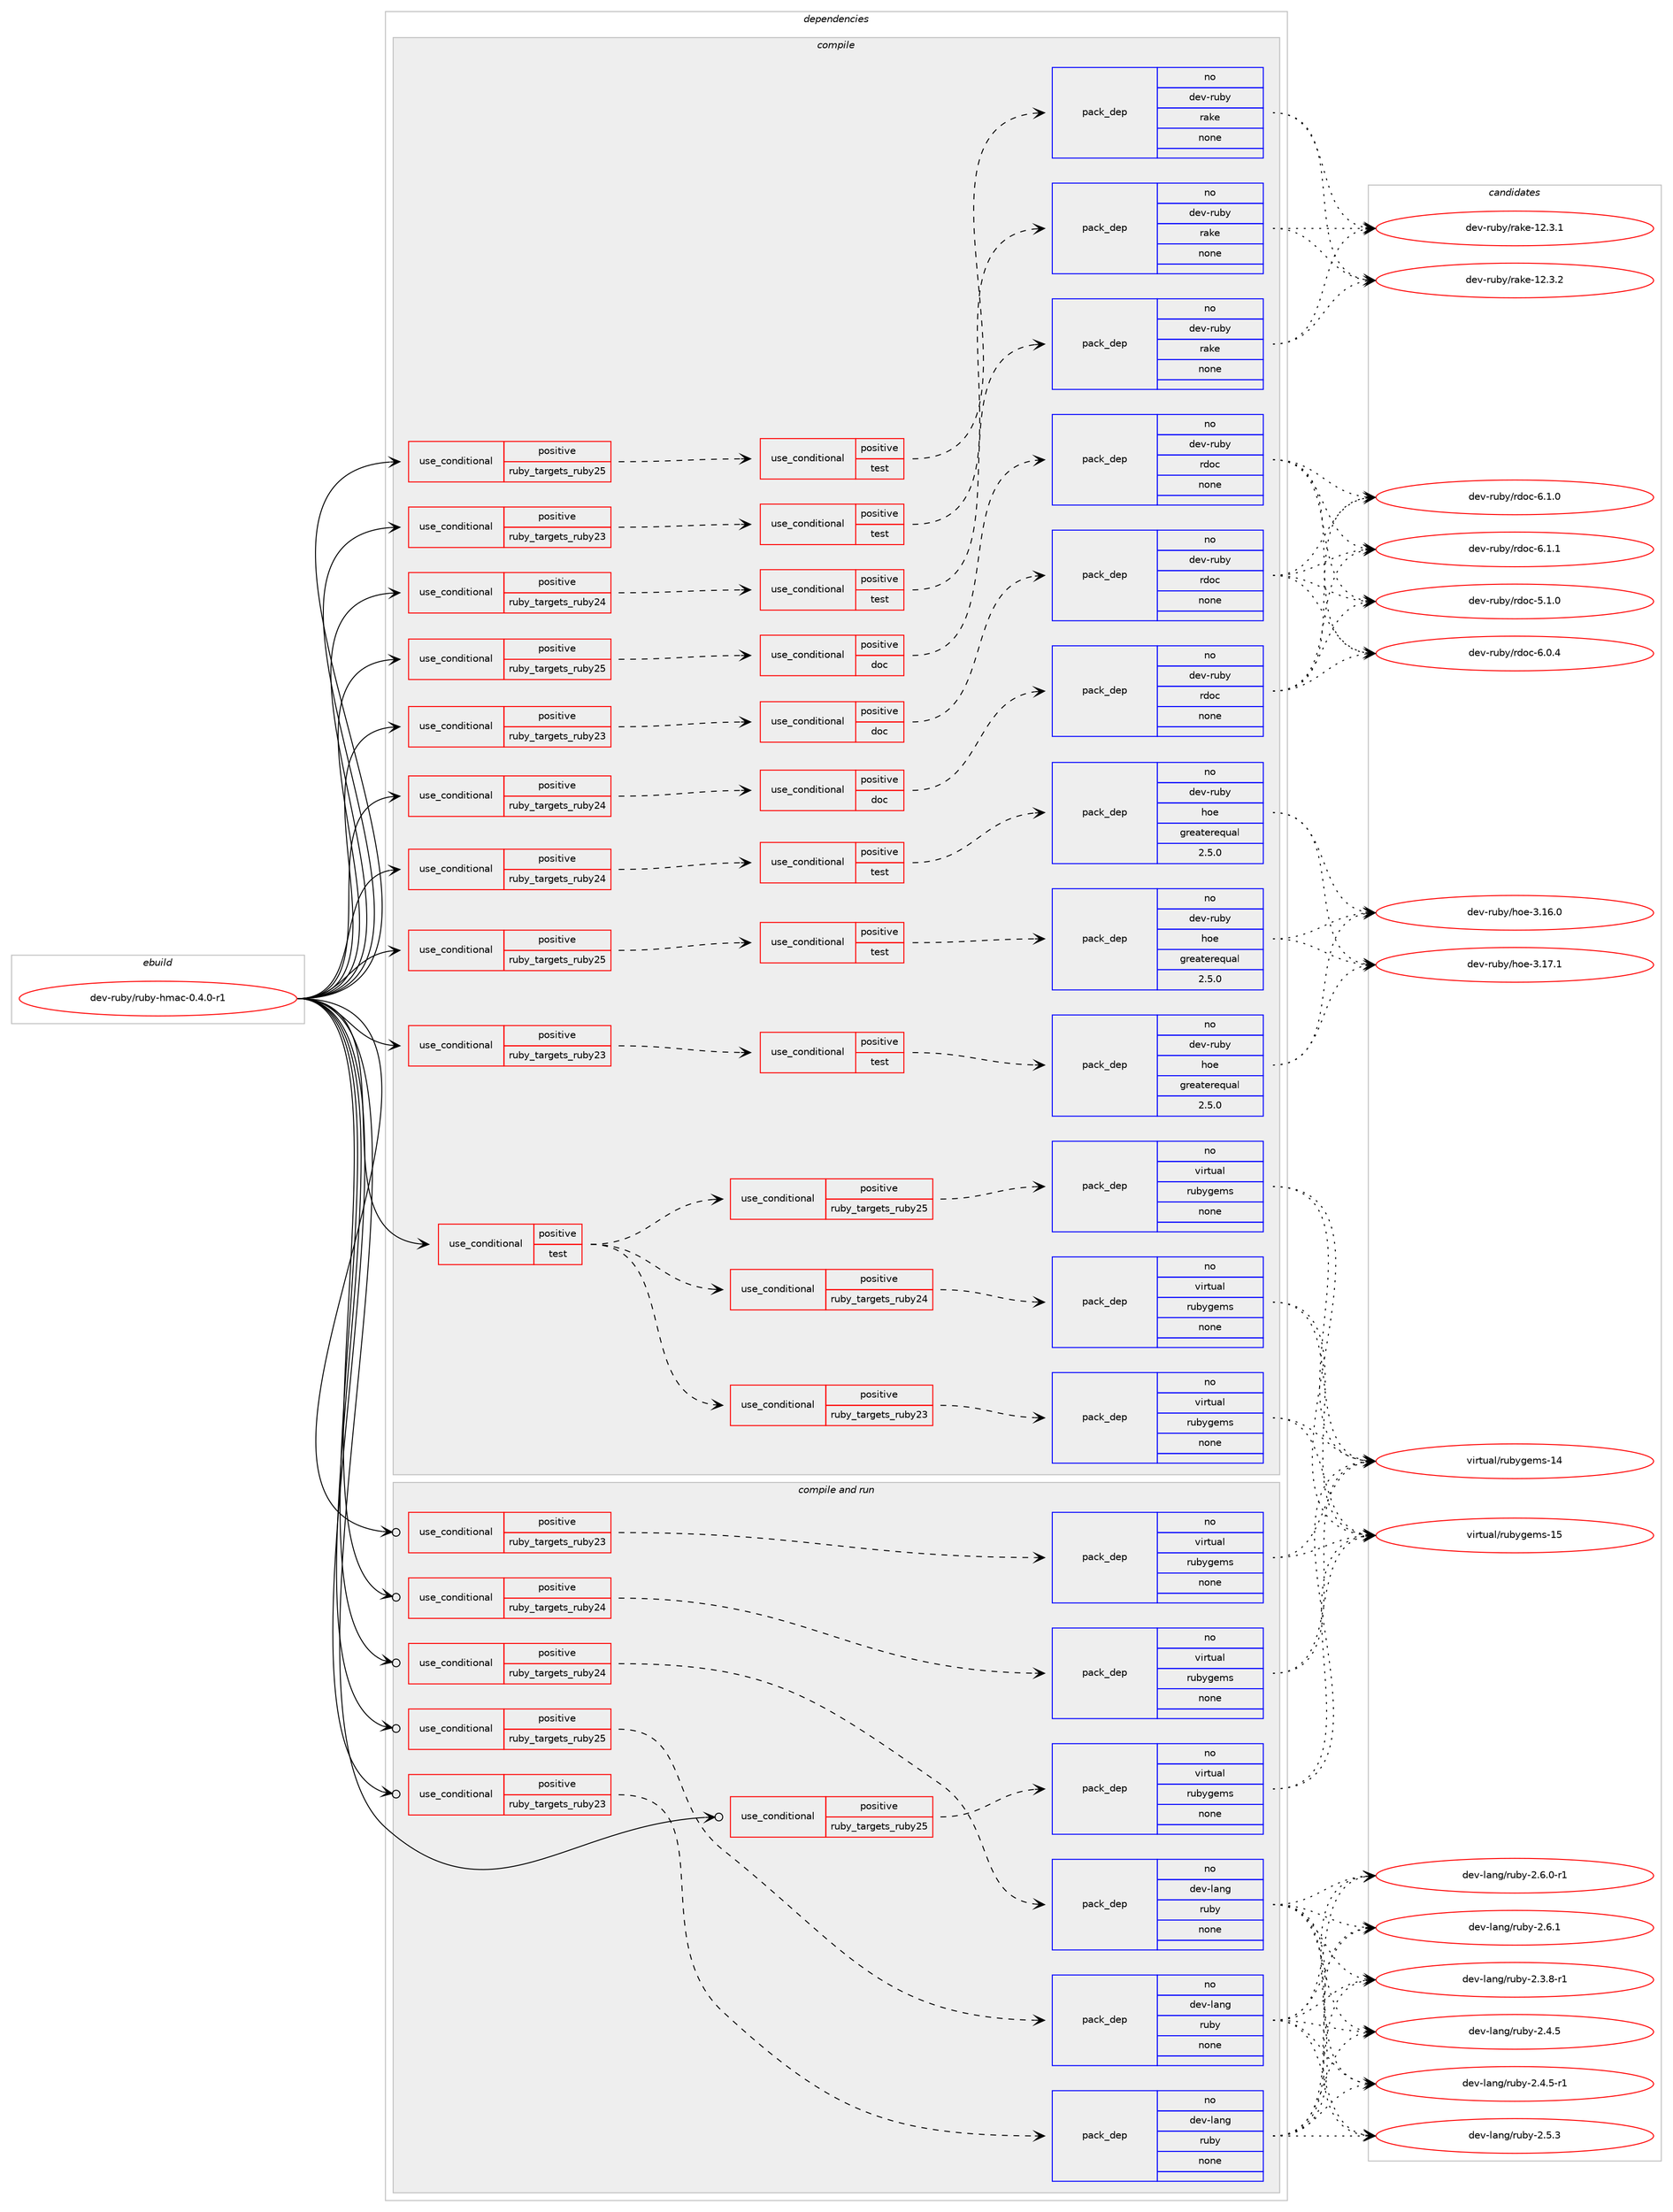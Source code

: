 digraph prolog {

# *************
# Graph options
# *************

newrank=true;
concentrate=true;
compound=true;
graph [rankdir=LR,fontname=Helvetica,fontsize=10,ranksep=1.5];#, ranksep=2.5, nodesep=0.2];
edge  [arrowhead=vee];
node  [fontname=Helvetica,fontsize=10];

# **********
# The ebuild
# **********

subgraph cluster_leftcol {
color=gray;
rank=same;
label=<<i>ebuild</i>>;
id [label="dev-ruby/ruby-hmac-0.4.0-r1", color=red, width=4, href="../dev-ruby/ruby-hmac-0.4.0-r1.svg"];
}

# ****************
# The dependencies
# ****************

subgraph cluster_midcol {
color=gray;
label=<<i>dependencies</i>>;
subgraph cluster_compile {
fillcolor="#eeeeee";
style=filled;
label=<<i>compile</i>>;
subgraph cond415544 {
dependency1524170 [label=<<TABLE BORDER="0" CELLBORDER="1" CELLSPACING="0" CELLPADDING="4"><TR><TD ROWSPAN="3" CELLPADDING="10">use_conditional</TD></TR><TR><TD>positive</TD></TR><TR><TD>ruby_targets_ruby23</TD></TR></TABLE>>, shape=none, color=red];
subgraph cond415545 {
dependency1524171 [label=<<TABLE BORDER="0" CELLBORDER="1" CELLSPACING="0" CELLPADDING="4"><TR><TD ROWSPAN="3" CELLPADDING="10">use_conditional</TD></TR><TR><TD>positive</TD></TR><TR><TD>doc</TD></TR></TABLE>>, shape=none, color=red];
subgraph pack1085120 {
dependency1524172 [label=<<TABLE BORDER="0" CELLBORDER="1" CELLSPACING="0" CELLPADDING="4" WIDTH="220"><TR><TD ROWSPAN="6" CELLPADDING="30">pack_dep</TD></TR><TR><TD WIDTH="110">no</TD></TR><TR><TD>dev-ruby</TD></TR><TR><TD>rdoc</TD></TR><TR><TD>none</TD></TR><TR><TD></TD></TR></TABLE>>, shape=none, color=blue];
}
dependency1524171:e -> dependency1524172:w [weight=20,style="dashed",arrowhead="vee"];
}
dependency1524170:e -> dependency1524171:w [weight=20,style="dashed",arrowhead="vee"];
}
id:e -> dependency1524170:w [weight=20,style="solid",arrowhead="vee"];
subgraph cond415546 {
dependency1524173 [label=<<TABLE BORDER="0" CELLBORDER="1" CELLSPACING="0" CELLPADDING="4"><TR><TD ROWSPAN="3" CELLPADDING="10">use_conditional</TD></TR><TR><TD>positive</TD></TR><TR><TD>ruby_targets_ruby23</TD></TR></TABLE>>, shape=none, color=red];
subgraph cond415547 {
dependency1524174 [label=<<TABLE BORDER="0" CELLBORDER="1" CELLSPACING="0" CELLPADDING="4"><TR><TD ROWSPAN="3" CELLPADDING="10">use_conditional</TD></TR><TR><TD>positive</TD></TR><TR><TD>test</TD></TR></TABLE>>, shape=none, color=red];
subgraph pack1085121 {
dependency1524175 [label=<<TABLE BORDER="0" CELLBORDER="1" CELLSPACING="0" CELLPADDING="4" WIDTH="220"><TR><TD ROWSPAN="6" CELLPADDING="30">pack_dep</TD></TR><TR><TD WIDTH="110">no</TD></TR><TR><TD>dev-ruby</TD></TR><TR><TD>hoe</TD></TR><TR><TD>greaterequal</TD></TR><TR><TD>2.5.0</TD></TR></TABLE>>, shape=none, color=blue];
}
dependency1524174:e -> dependency1524175:w [weight=20,style="dashed",arrowhead="vee"];
}
dependency1524173:e -> dependency1524174:w [weight=20,style="dashed",arrowhead="vee"];
}
id:e -> dependency1524173:w [weight=20,style="solid",arrowhead="vee"];
subgraph cond415548 {
dependency1524176 [label=<<TABLE BORDER="0" CELLBORDER="1" CELLSPACING="0" CELLPADDING="4"><TR><TD ROWSPAN="3" CELLPADDING="10">use_conditional</TD></TR><TR><TD>positive</TD></TR><TR><TD>ruby_targets_ruby23</TD></TR></TABLE>>, shape=none, color=red];
subgraph cond415549 {
dependency1524177 [label=<<TABLE BORDER="0" CELLBORDER="1" CELLSPACING="0" CELLPADDING="4"><TR><TD ROWSPAN="3" CELLPADDING="10">use_conditional</TD></TR><TR><TD>positive</TD></TR><TR><TD>test</TD></TR></TABLE>>, shape=none, color=red];
subgraph pack1085122 {
dependency1524178 [label=<<TABLE BORDER="0" CELLBORDER="1" CELLSPACING="0" CELLPADDING="4" WIDTH="220"><TR><TD ROWSPAN="6" CELLPADDING="30">pack_dep</TD></TR><TR><TD WIDTH="110">no</TD></TR><TR><TD>dev-ruby</TD></TR><TR><TD>rake</TD></TR><TR><TD>none</TD></TR><TR><TD></TD></TR></TABLE>>, shape=none, color=blue];
}
dependency1524177:e -> dependency1524178:w [weight=20,style="dashed",arrowhead="vee"];
}
dependency1524176:e -> dependency1524177:w [weight=20,style="dashed",arrowhead="vee"];
}
id:e -> dependency1524176:w [weight=20,style="solid",arrowhead="vee"];
subgraph cond415550 {
dependency1524179 [label=<<TABLE BORDER="0" CELLBORDER="1" CELLSPACING="0" CELLPADDING="4"><TR><TD ROWSPAN="3" CELLPADDING="10">use_conditional</TD></TR><TR><TD>positive</TD></TR><TR><TD>ruby_targets_ruby24</TD></TR></TABLE>>, shape=none, color=red];
subgraph cond415551 {
dependency1524180 [label=<<TABLE BORDER="0" CELLBORDER="1" CELLSPACING="0" CELLPADDING="4"><TR><TD ROWSPAN="3" CELLPADDING="10">use_conditional</TD></TR><TR><TD>positive</TD></TR><TR><TD>doc</TD></TR></TABLE>>, shape=none, color=red];
subgraph pack1085123 {
dependency1524181 [label=<<TABLE BORDER="0" CELLBORDER="1" CELLSPACING="0" CELLPADDING="4" WIDTH="220"><TR><TD ROWSPAN="6" CELLPADDING="30">pack_dep</TD></TR><TR><TD WIDTH="110">no</TD></TR><TR><TD>dev-ruby</TD></TR><TR><TD>rdoc</TD></TR><TR><TD>none</TD></TR><TR><TD></TD></TR></TABLE>>, shape=none, color=blue];
}
dependency1524180:e -> dependency1524181:w [weight=20,style="dashed",arrowhead="vee"];
}
dependency1524179:e -> dependency1524180:w [weight=20,style="dashed",arrowhead="vee"];
}
id:e -> dependency1524179:w [weight=20,style="solid",arrowhead="vee"];
subgraph cond415552 {
dependency1524182 [label=<<TABLE BORDER="0" CELLBORDER="1" CELLSPACING="0" CELLPADDING="4"><TR><TD ROWSPAN="3" CELLPADDING="10">use_conditional</TD></TR><TR><TD>positive</TD></TR><TR><TD>ruby_targets_ruby24</TD></TR></TABLE>>, shape=none, color=red];
subgraph cond415553 {
dependency1524183 [label=<<TABLE BORDER="0" CELLBORDER="1" CELLSPACING="0" CELLPADDING="4"><TR><TD ROWSPAN="3" CELLPADDING="10">use_conditional</TD></TR><TR><TD>positive</TD></TR><TR><TD>test</TD></TR></TABLE>>, shape=none, color=red];
subgraph pack1085124 {
dependency1524184 [label=<<TABLE BORDER="0" CELLBORDER="1" CELLSPACING="0" CELLPADDING="4" WIDTH="220"><TR><TD ROWSPAN="6" CELLPADDING="30">pack_dep</TD></TR><TR><TD WIDTH="110">no</TD></TR><TR><TD>dev-ruby</TD></TR><TR><TD>hoe</TD></TR><TR><TD>greaterequal</TD></TR><TR><TD>2.5.0</TD></TR></TABLE>>, shape=none, color=blue];
}
dependency1524183:e -> dependency1524184:w [weight=20,style="dashed",arrowhead="vee"];
}
dependency1524182:e -> dependency1524183:w [weight=20,style="dashed",arrowhead="vee"];
}
id:e -> dependency1524182:w [weight=20,style="solid",arrowhead="vee"];
subgraph cond415554 {
dependency1524185 [label=<<TABLE BORDER="0" CELLBORDER="1" CELLSPACING="0" CELLPADDING="4"><TR><TD ROWSPAN="3" CELLPADDING="10">use_conditional</TD></TR><TR><TD>positive</TD></TR><TR><TD>ruby_targets_ruby24</TD></TR></TABLE>>, shape=none, color=red];
subgraph cond415555 {
dependency1524186 [label=<<TABLE BORDER="0" CELLBORDER="1" CELLSPACING="0" CELLPADDING="4"><TR><TD ROWSPAN="3" CELLPADDING="10">use_conditional</TD></TR><TR><TD>positive</TD></TR><TR><TD>test</TD></TR></TABLE>>, shape=none, color=red];
subgraph pack1085125 {
dependency1524187 [label=<<TABLE BORDER="0" CELLBORDER="1" CELLSPACING="0" CELLPADDING="4" WIDTH="220"><TR><TD ROWSPAN="6" CELLPADDING="30">pack_dep</TD></TR><TR><TD WIDTH="110">no</TD></TR><TR><TD>dev-ruby</TD></TR><TR><TD>rake</TD></TR><TR><TD>none</TD></TR><TR><TD></TD></TR></TABLE>>, shape=none, color=blue];
}
dependency1524186:e -> dependency1524187:w [weight=20,style="dashed",arrowhead="vee"];
}
dependency1524185:e -> dependency1524186:w [weight=20,style="dashed",arrowhead="vee"];
}
id:e -> dependency1524185:w [weight=20,style="solid",arrowhead="vee"];
subgraph cond415556 {
dependency1524188 [label=<<TABLE BORDER="0" CELLBORDER="1" CELLSPACING="0" CELLPADDING="4"><TR><TD ROWSPAN="3" CELLPADDING="10">use_conditional</TD></TR><TR><TD>positive</TD></TR><TR><TD>ruby_targets_ruby25</TD></TR></TABLE>>, shape=none, color=red];
subgraph cond415557 {
dependency1524189 [label=<<TABLE BORDER="0" CELLBORDER="1" CELLSPACING="0" CELLPADDING="4"><TR><TD ROWSPAN="3" CELLPADDING="10">use_conditional</TD></TR><TR><TD>positive</TD></TR><TR><TD>doc</TD></TR></TABLE>>, shape=none, color=red];
subgraph pack1085126 {
dependency1524190 [label=<<TABLE BORDER="0" CELLBORDER="1" CELLSPACING="0" CELLPADDING="4" WIDTH="220"><TR><TD ROWSPAN="6" CELLPADDING="30">pack_dep</TD></TR><TR><TD WIDTH="110">no</TD></TR><TR><TD>dev-ruby</TD></TR><TR><TD>rdoc</TD></TR><TR><TD>none</TD></TR><TR><TD></TD></TR></TABLE>>, shape=none, color=blue];
}
dependency1524189:e -> dependency1524190:w [weight=20,style="dashed",arrowhead="vee"];
}
dependency1524188:e -> dependency1524189:w [weight=20,style="dashed",arrowhead="vee"];
}
id:e -> dependency1524188:w [weight=20,style="solid",arrowhead="vee"];
subgraph cond415558 {
dependency1524191 [label=<<TABLE BORDER="0" CELLBORDER="1" CELLSPACING="0" CELLPADDING="4"><TR><TD ROWSPAN="3" CELLPADDING="10">use_conditional</TD></TR><TR><TD>positive</TD></TR><TR><TD>ruby_targets_ruby25</TD></TR></TABLE>>, shape=none, color=red];
subgraph cond415559 {
dependency1524192 [label=<<TABLE BORDER="0" CELLBORDER="1" CELLSPACING="0" CELLPADDING="4"><TR><TD ROWSPAN="3" CELLPADDING="10">use_conditional</TD></TR><TR><TD>positive</TD></TR><TR><TD>test</TD></TR></TABLE>>, shape=none, color=red];
subgraph pack1085127 {
dependency1524193 [label=<<TABLE BORDER="0" CELLBORDER="1" CELLSPACING="0" CELLPADDING="4" WIDTH="220"><TR><TD ROWSPAN="6" CELLPADDING="30">pack_dep</TD></TR><TR><TD WIDTH="110">no</TD></TR><TR><TD>dev-ruby</TD></TR><TR><TD>hoe</TD></TR><TR><TD>greaterequal</TD></TR><TR><TD>2.5.0</TD></TR></TABLE>>, shape=none, color=blue];
}
dependency1524192:e -> dependency1524193:w [weight=20,style="dashed",arrowhead="vee"];
}
dependency1524191:e -> dependency1524192:w [weight=20,style="dashed",arrowhead="vee"];
}
id:e -> dependency1524191:w [weight=20,style="solid",arrowhead="vee"];
subgraph cond415560 {
dependency1524194 [label=<<TABLE BORDER="0" CELLBORDER="1" CELLSPACING="0" CELLPADDING="4"><TR><TD ROWSPAN="3" CELLPADDING="10">use_conditional</TD></TR><TR><TD>positive</TD></TR><TR><TD>ruby_targets_ruby25</TD></TR></TABLE>>, shape=none, color=red];
subgraph cond415561 {
dependency1524195 [label=<<TABLE BORDER="0" CELLBORDER="1" CELLSPACING="0" CELLPADDING="4"><TR><TD ROWSPAN="3" CELLPADDING="10">use_conditional</TD></TR><TR><TD>positive</TD></TR><TR><TD>test</TD></TR></TABLE>>, shape=none, color=red];
subgraph pack1085128 {
dependency1524196 [label=<<TABLE BORDER="0" CELLBORDER="1" CELLSPACING="0" CELLPADDING="4" WIDTH="220"><TR><TD ROWSPAN="6" CELLPADDING="30">pack_dep</TD></TR><TR><TD WIDTH="110">no</TD></TR><TR><TD>dev-ruby</TD></TR><TR><TD>rake</TD></TR><TR><TD>none</TD></TR><TR><TD></TD></TR></TABLE>>, shape=none, color=blue];
}
dependency1524195:e -> dependency1524196:w [weight=20,style="dashed",arrowhead="vee"];
}
dependency1524194:e -> dependency1524195:w [weight=20,style="dashed",arrowhead="vee"];
}
id:e -> dependency1524194:w [weight=20,style="solid",arrowhead="vee"];
subgraph cond415562 {
dependency1524197 [label=<<TABLE BORDER="0" CELLBORDER="1" CELLSPACING="0" CELLPADDING="4"><TR><TD ROWSPAN="3" CELLPADDING="10">use_conditional</TD></TR><TR><TD>positive</TD></TR><TR><TD>test</TD></TR></TABLE>>, shape=none, color=red];
subgraph cond415563 {
dependency1524198 [label=<<TABLE BORDER="0" CELLBORDER="1" CELLSPACING="0" CELLPADDING="4"><TR><TD ROWSPAN="3" CELLPADDING="10">use_conditional</TD></TR><TR><TD>positive</TD></TR><TR><TD>ruby_targets_ruby23</TD></TR></TABLE>>, shape=none, color=red];
subgraph pack1085129 {
dependency1524199 [label=<<TABLE BORDER="0" CELLBORDER="1" CELLSPACING="0" CELLPADDING="4" WIDTH="220"><TR><TD ROWSPAN="6" CELLPADDING="30">pack_dep</TD></TR><TR><TD WIDTH="110">no</TD></TR><TR><TD>virtual</TD></TR><TR><TD>rubygems</TD></TR><TR><TD>none</TD></TR><TR><TD></TD></TR></TABLE>>, shape=none, color=blue];
}
dependency1524198:e -> dependency1524199:w [weight=20,style="dashed",arrowhead="vee"];
}
dependency1524197:e -> dependency1524198:w [weight=20,style="dashed",arrowhead="vee"];
subgraph cond415564 {
dependency1524200 [label=<<TABLE BORDER="0" CELLBORDER="1" CELLSPACING="0" CELLPADDING="4"><TR><TD ROWSPAN="3" CELLPADDING="10">use_conditional</TD></TR><TR><TD>positive</TD></TR><TR><TD>ruby_targets_ruby24</TD></TR></TABLE>>, shape=none, color=red];
subgraph pack1085130 {
dependency1524201 [label=<<TABLE BORDER="0" CELLBORDER="1" CELLSPACING="0" CELLPADDING="4" WIDTH="220"><TR><TD ROWSPAN="6" CELLPADDING="30">pack_dep</TD></TR><TR><TD WIDTH="110">no</TD></TR><TR><TD>virtual</TD></TR><TR><TD>rubygems</TD></TR><TR><TD>none</TD></TR><TR><TD></TD></TR></TABLE>>, shape=none, color=blue];
}
dependency1524200:e -> dependency1524201:w [weight=20,style="dashed",arrowhead="vee"];
}
dependency1524197:e -> dependency1524200:w [weight=20,style="dashed",arrowhead="vee"];
subgraph cond415565 {
dependency1524202 [label=<<TABLE BORDER="0" CELLBORDER="1" CELLSPACING="0" CELLPADDING="4"><TR><TD ROWSPAN="3" CELLPADDING="10">use_conditional</TD></TR><TR><TD>positive</TD></TR><TR><TD>ruby_targets_ruby25</TD></TR></TABLE>>, shape=none, color=red];
subgraph pack1085131 {
dependency1524203 [label=<<TABLE BORDER="0" CELLBORDER="1" CELLSPACING="0" CELLPADDING="4" WIDTH="220"><TR><TD ROWSPAN="6" CELLPADDING="30">pack_dep</TD></TR><TR><TD WIDTH="110">no</TD></TR><TR><TD>virtual</TD></TR><TR><TD>rubygems</TD></TR><TR><TD>none</TD></TR><TR><TD></TD></TR></TABLE>>, shape=none, color=blue];
}
dependency1524202:e -> dependency1524203:w [weight=20,style="dashed",arrowhead="vee"];
}
dependency1524197:e -> dependency1524202:w [weight=20,style="dashed",arrowhead="vee"];
}
id:e -> dependency1524197:w [weight=20,style="solid",arrowhead="vee"];
}
subgraph cluster_compileandrun {
fillcolor="#eeeeee";
style=filled;
label=<<i>compile and run</i>>;
subgraph cond415566 {
dependency1524204 [label=<<TABLE BORDER="0" CELLBORDER="1" CELLSPACING="0" CELLPADDING="4"><TR><TD ROWSPAN="3" CELLPADDING="10">use_conditional</TD></TR><TR><TD>positive</TD></TR><TR><TD>ruby_targets_ruby23</TD></TR></TABLE>>, shape=none, color=red];
subgraph pack1085132 {
dependency1524205 [label=<<TABLE BORDER="0" CELLBORDER="1" CELLSPACING="0" CELLPADDING="4" WIDTH="220"><TR><TD ROWSPAN="6" CELLPADDING="30">pack_dep</TD></TR><TR><TD WIDTH="110">no</TD></TR><TR><TD>dev-lang</TD></TR><TR><TD>ruby</TD></TR><TR><TD>none</TD></TR><TR><TD></TD></TR></TABLE>>, shape=none, color=blue];
}
dependency1524204:e -> dependency1524205:w [weight=20,style="dashed",arrowhead="vee"];
}
id:e -> dependency1524204:w [weight=20,style="solid",arrowhead="odotvee"];
subgraph cond415567 {
dependency1524206 [label=<<TABLE BORDER="0" CELLBORDER="1" CELLSPACING="0" CELLPADDING="4"><TR><TD ROWSPAN="3" CELLPADDING="10">use_conditional</TD></TR><TR><TD>positive</TD></TR><TR><TD>ruby_targets_ruby23</TD></TR></TABLE>>, shape=none, color=red];
subgraph pack1085133 {
dependency1524207 [label=<<TABLE BORDER="0" CELLBORDER="1" CELLSPACING="0" CELLPADDING="4" WIDTH="220"><TR><TD ROWSPAN="6" CELLPADDING="30">pack_dep</TD></TR><TR><TD WIDTH="110">no</TD></TR><TR><TD>virtual</TD></TR><TR><TD>rubygems</TD></TR><TR><TD>none</TD></TR><TR><TD></TD></TR></TABLE>>, shape=none, color=blue];
}
dependency1524206:e -> dependency1524207:w [weight=20,style="dashed",arrowhead="vee"];
}
id:e -> dependency1524206:w [weight=20,style="solid",arrowhead="odotvee"];
subgraph cond415568 {
dependency1524208 [label=<<TABLE BORDER="0" CELLBORDER="1" CELLSPACING="0" CELLPADDING="4"><TR><TD ROWSPAN="3" CELLPADDING="10">use_conditional</TD></TR><TR><TD>positive</TD></TR><TR><TD>ruby_targets_ruby24</TD></TR></TABLE>>, shape=none, color=red];
subgraph pack1085134 {
dependency1524209 [label=<<TABLE BORDER="0" CELLBORDER="1" CELLSPACING="0" CELLPADDING="4" WIDTH="220"><TR><TD ROWSPAN="6" CELLPADDING="30">pack_dep</TD></TR><TR><TD WIDTH="110">no</TD></TR><TR><TD>dev-lang</TD></TR><TR><TD>ruby</TD></TR><TR><TD>none</TD></TR><TR><TD></TD></TR></TABLE>>, shape=none, color=blue];
}
dependency1524208:e -> dependency1524209:w [weight=20,style="dashed",arrowhead="vee"];
}
id:e -> dependency1524208:w [weight=20,style="solid",arrowhead="odotvee"];
subgraph cond415569 {
dependency1524210 [label=<<TABLE BORDER="0" CELLBORDER="1" CELLSPACING="0" CELLPADDING="4"><TR><TD ROWSPAN="3" CELLPADDING="10">use_conditional</TD></TR><TR><TD>positive</TD></TR><TR><TD>ruby_targets_ruby24</TD></TR></TABLE>>, shape=none, color=red];
subgraph pack1085135 {
dependency1524211 [label=<<TABLE BORDER="0" CELLBORDER="1" CELLSPACING="0" CELLPADDING="4" WIDTH="220"><TR><TD ROWSPAN="6" CELLPADDING="30">pack_dep</TD></TR><TR><TD WIDTH="110">no</TD></TR><TR><TD>virtual</TD></TR><TR><TD>rubygems</TD></TR><TR><TD>none</TD></TR><TR><TD></TD></TR></TABLE>>, shape=none, color=blue];
}
dependency1524210:e -> dependency1524211:w [weight=20,style="dashed",arrowhead="vee"];
}
id:e -> dependency1524210:w [weight=20,style="solid",arrowhead="odotvee"];
subgraph cond415570 {
dependency1524212 [label=<<TABLE BORDER="0" CELLBORDER="1" CELLSPACING="0" CELLPADDING="4"><TR><TD ROWSPAN="3" CELLPADDING="10">use_conditional</TD></TR><TR><TD>positive</TD></TR><TR><TD>ruby_targets_ruby25</TD></TR></TABLE>>, shape=none, color=red];
subgraph pack1085136 {
dependency1524213 [label=<<TABLE BORDER="0" CELLBORDER="1" CELLSPACING="0" CELLPADDING="4" WIDTH="220"><TR><TD ROWSPAN="6" CELLPADDING="30">pack_dep</TD></TR><TR><TD WIDTH="110">no</TD></TR><TR><TD>dev-lang</TD></TR><TR><TD>ruby</TD></TR><TR><TD>none</TD></TR><TR><TD></TD></TR></TABLE>>, shape=none, color=blue];
}
dependency1524212:e -> dependency1524213:w [weight=20,style="dashed",arrowhead="vee"];
}
id:e -> dependency1524212:w [weight=20,style="solid",arrowhead="odotvee"];
subgraph cond415571 {
dependency1524214 [label=<<TABLE BORDER="0" CELLBORDER="1" CELLSPACING="0" CELLPADDING="4"><TR><TD ROWSPAN="3" CELLPADDING="10">use_conditional</TD></TR><TR><TD>positive</TD></TR><TR><TD>ruby_targets_ruby25</TD></TR></TABLE>>, shape=none, color=red];
subgraph pack1085137 {
dependency1524215 [label=<<TABLE BORDER="0" CELLBORDER="1" CELLSPACING="0" CELLPADDING="4" WIDTH="220"><TR><TD ROWSPAN="6" CELLPADDING="30">pack_dep</TD></TR><TR><TD WIDTH="110">no</TD></TR><TR><TD>virtual</TD></TR><TR><TD>rubygems</TD></TR><TR><TD>none</TD></TR><TR><TD></TD></TR></TABLE>>, shape=none, color=blue];
}
dependency1524214:e -> dependency1524215:w [weight=20,style="dashed",arrowhead="vee"];
}
id:e -> dependency1524214:w [weight=20,style="solid",arrowhead="odotvee"];
}
subgraph cluster_run {
fillcolor="#eeeeee";
style=filled;
label=<<i>run</i>>;
}
}

# **************
# The candidates
# **************

subgraph cluster_choices {
rank=same;
color=gray;
label=<<i>candidates</i>>;

subgraph choice1085120 {
color=black;
nodesep=1;
choice10010111845114117981214711410011199455346494648 [label="dev-ruby/rdoc-5.1.0", color=red, width=4,href="../dev-ruby/rdoc-5.1.0.svg"];
choice10010111845114117981214711410011199455446484652 [label="dev-ruby/rdoc-6.0.4", color=red, width=4,href="../dev-ruby/rdoc-6.0.4.svg"];
choice10010111845114117981214711410011199455446494648 [label="dev-ruby/rdoc-6.1.0", color=red, width=4,href="../dev-ruby/rdoc-6.1.0.svg"];
choice10010111845114117981214711410011199455446494649 [label="dev-ruby/rdoc-6.1.1", color=red, width=4,href="../dev-ruby/rdoc-6.1.1.svg"];
dependency1524172:e -> choice10010111845114117981214711410011199455346494648:w [style=dotted,weight="100"];
dependency1524172:e -> choice10010111845114117981214711410011199455446484652:w [style=dotted,weight="100"];
dependency1524172:e -> choice10010111845114117981214711410011199455446494648:w [style=dotted,weight="100"];
dependency1524172:e -> choice10010111845114117981214711410011199455446494649:w [style=dotted,weight="100"];
}
subgraph choice1085121 {
color=black;
nodesep=1;
choice10010111845114117981214710411110145514649544648 [label="dev-ruby/hoe-3.16.0", color=red, width=4,href="../dev-ruby/hoe-3.16.0.svg"];
choice10010111845114117981214710411110145514649554649 [label="dev-ruby/hoe-3.17.1", color=red, width=4,href="../dev-ruby/hoe-3.17.1.svg"];
dependency1524175:e -> choice10010111845114117981214710411110145514649544648:w [style=dotted,weight="100"];
dependency1524175:e -> choice10010111845114117981214710411110145514649554649:w [style=dotted,weight="100"];
}
subgraph choice1085122 {
color=black;
nodesep=1;
choice1001011184511411798121471149710710145495046514649 [label="dev-ruby/rake-12.3.1", color=red, width=4,href="../dev-ruby/rake-12.3.1.svg"];
choice1001011184511411798121471149710710145495046514650 [label="dev-ruby/rake-12.3.2", color=red, width=4,href="../dev-ruby/rake-12.3.2.svg"];
dependency1524178:e -> choice1001011184511411798121471149710710145495046514649:w [style=dotted,weight="100"];
dependency1524178:e -> choice1001011184511411798121471149710710145495046514650:w [style=dotted,weight="100"];
}
subgraph choice1085123 {
color=black;
nodesep=1;
choice10010111845114117981214711410011199455346494648 [label="dev-ruby/rdoc-5.1.0", color=red, width=4,href="../dev-ruby/rdoc-5.1.0.svg"];
choice10010111845114117981214711410011199455446484652 [label="dev-ruby/rdoc-6.0.4", color=red, width=4,href="../dev-ruby/rdoc-6.0.4.svg"];
choice10010111845114117981214711410011199455446494648 [label="dev-ruby/rdoc-6.1.0", color=red, width=4,href="../dev-ruby/rdoc-6.1.0.svg"];
choice10010111845114117981214711410011199455446494649 [label="dev-ruby/rdoc-6.1.1", color=red, width=4,href="../dev-ruby/rdoc-6.1.1.svg"];
dependency1524181:e -> choice10010111845114117981214711410011199455346494648:w [style=dotted,weight="100"];
dependency1524181:e -> choice10010111845114117981214711410011199455446484652:w [style=dotted,weight="100"];
dependency1524181:e -> choice10010111845114117981214711410011199455446494648:w [style=dotted,weight="100"];
dependency1524181:e -> choice10010111845114117981214711410011199455446494649:w [style=dotted,weight="100"];
}
subgraph choice1085124 {
color=black;
nodesep=1;
choice10010111845114117981214710411110145514649544648 [label="dev-ruby/hoe-3.16.0", color=red, width=4,href="../dev-ruby/hoe-3.16.0.svg"];
choice10010111845114117981214710411110145514649554649 [label="dev-ruby/hoe-3.17.1", color=red, width=4,href="../dev-ruby/hoe-3.17.1.svg"];
dependency1524184:e -> choice10010111845114117981214710411110145514649544648:w [style=dotted,weight="100"];
dependency1524184:e -> choice10010111845114117981214710411110145514649554649:w [style=dotted,weight="100"];
}
subgraph choice1085125 {
color=black;
nodesep=1;
choice1001011184511411798121471149710710145495046514649 [label="dev-ruby/rake-12.3.1", color=red, width=4,href="../dev-ruby/rake-12.3.1.svg"];
choice1001011184511411798121471149710710145495046514650 [label="dev-ruby/rake-12.3.2", color=red, width=4,href="../dev-ruby/rake-12.3.2.svg"];
dependency1524187:e -> choice1001011184511411798121471149710710145495046514649:w [style=dotted,weight="100"];
dependency1524187:e -> choice1001011184511411798121471149710710145495046514650:w [style=dotted,weight="100"];
}
subgraph choice1085126 {
color=black;
nodesep=1;
choice10010111845114117981214711410011199455346494648 [label="dev-ruby/rdoc-5.1.0", color=red, width=4,href="../dev-ruby/rdoc-5.1.0.svg"];
choice10010111845114117981214711410011199455446484652 [label="dev-ruby/rdoc-6.0.4", color=red, width=4,href="../dev-ruby/rdoc-6.0.4.svg"];
choice10010111845114117981214711410011199455446494648 [label="dev-ruby/rdoc-6.1.0", color=red, width=4,href="../dev-ruby/rdoc-6.1.0.svg"];
choice10010111845114117981214711410011199455446494649 [label="dev-ruby/rdoc-6.1.1", color=red, width=4,href="../dev-ruby/rdoc-6.1.1.svg"];
dependency1524190:e -> choice10010111845114117981214711410011199455346494648:w [style=dotted,weight="100"];
dependency1524190:e -> choice10010111845114117981214711410011199455446484652:w [style=dotted,weight="100"];
dependency1524190:e -> choice10010111845114117981214711410011199455446494648:w [style=dotted,weight="100"];
dependency1524190:e -> choice10010111845114117981214711410011199455446494649:w [style=dotted,weight="100"];
}
subgraph choice1085127 {
color=black;
nodesep=1;
choice10010111845114117981214710411110145514649544648 [label="dev-ruby/hoe-3.16.0", color=red, width=4,href="../dev-ruby/hoe-3.16.0.svg"];
choice10010111845114117981214710411110145514649554649 [label="dev-ruby/hoe-3.17.1", color=red, width=4,href="../dev-ruby/hoe-3.17.1.svg"];
dependency1524193:e -> choice10010111845114117981214710411110145514649544648:w [style=dotted,weight="100"];
dependency1524193:e -> choice10010111845114117981214710411110145514649554649:w [style=dotted,weight="100"];
}
subgraph choice1085128 {
color=black;
nodesep=1;
choice1001011184511411798121471149710710145495046514649 [label="dev-ruby/rake-12.3.1", color=red, width=4,href="../dev-ruby/rake-12.3.1.svg"];
choice1001011184511411798121471149710710145495046514650 [label="dev-ruby/rake-12.3.2", color=red, width=4,href="../dev-ruby/rake-12.3.2.svg"];
dependency1524196:e -> choice1001011184511411798121471149710710145495046514649:w [style=dotted,weight="100"];
dependency1524196:e -> choice1001011184511411798121471149710710145495046514650:w [style=dotted,weight="100"];
}
subgraph choice1085129 {
color=black;
nodesep=1;
choice118105114116117971084711411798121103101109115454952 [label="virtual/rubygems-14", color=red, width=4,href="../virtual/rubygems-14.svg"];
choice118105114116117971084711411798121103101109115454953 [label="virtual/rubygems-15", color=red, width=4,href="../virtual/rubygems-15.svg"];
dependency1524199:e -> choice118105114116117971084711411798121103101109115454952:w [style=dotted,weight="100"];
dependency1524199:e -> choice118105114116117971084711411798121103101109115454953:w [style=dotted,weight="100"];
}
subgraph choice1085130 {
color=black;
nodesep=1;
choice118105114116117971084711411798121103101109115454952 [label="virtual/rubygems-14", color=red, width=4,href="../virtual/rubygems-14.svg"];
choice118105114116117971084711411798121103101109115454953 [label="virtual/rubygems-15", color=red, width=4,href="../virtual/rubygems-15.svg"];
dependency1524201:e -> choice118105114116117971084711411798121103101109115454952:w [style=dotted,weight="100"];
dependency1524201:e -> choice118105114116117971084711411798121103101109115454953:w [style=dotted,weight="100"];
}
subgraph choice1085131 {
color=black;
nodesep=1;
choice118105114116117971084711411798121103101109115454952 [label="virtual/rubygems-14", color=red, width=4,href="../virtual/rubygems-14.svg"];
choice118105114116117971084711411798121103101109115454953 [label="virtual/rubygems-15", color=red, width=4,href="../virtual/rubygems-15.svg"];
dependency1524203:e -> choice118105114116117971084711411798121103101109115454952:w [style=dotted,weight="100"];
dependency1524203:e -> choice118105114116117971084711411798121103101109115454953:w [style=dotted,weight="100"];
}
subgraph choice1085132 {
color=black;
nodesep=1;
choice100101118451089711010347114117981214550465146564511449 [label="dev-lang/ruby-2.3.8-r1", color=red, width=4,href="../dev-lang/ruby-2.3.8-r1.svg"];
choice10010111845108971101034711411798121455046524653 [label="dev-lang/ruby-2.4.5", color=red, width=4,href="../dev-lang/ruby-2.4.5.svg"];
choice100101118451089711010347114117981214550465246534511449 [label="dev-lang/ruby-2.4.5-r1", color=red, width=4,href="../dev-lang/ruby-2.4.5-r1.svg"];
choice10010111845108971101034711411798121455046534651 [label="dev-lang/ruby-2.5.3", color=red, width=4,href="../dev-lang/ruby-2.5.3.svg"];
choice100101118451089711010347114117981214550465446484511449 [label="dev-lang/ruby-2.6.0-r1", color=red, width=4,href="../dev-lang/ruby-2.6.0-r1.svg"];
choice10010111845108971101034711411798121455046544649 [label="dev-lang/ruby-2.6.1", color=red, width=4,href="../dev-lang/ruby-2.6.1.svg"];
dependency1524205:e -> choice100101118451089711010347114117981214550465146564511449:w [style=dotted,weight="100"];
dependency1524205:e -> choice10010111845108971101034711411798121455046524653:w [style=dotted,weight="100"];
dependency1524205:e -> choice100101118451089711010347114117981214550465246534511449:w [style=dotted,weight="100"];
dependency1524205:e -> choice10010111845108971101034711411798121455046534651:w [style=dotted,weight="100"];
dependency1524205:e -> choice100101118451089711010347114117981214550465446484511449:w [style=dotted,weight="100"];
dependency1524205:e -> choice10010111845108971101034711411798121455046544649:w [style=dotted,weight="100"];
}
subgraph choice1085133 {
color=black;
nodesep=1;
choice118105114116117971084711411798121103101109115454952 [label="virtual/rubygems-14", color=red, width=4,href="../virtual/rubygems-14.svg"];
choice118105114116117971084711411798121103101109115454953 [label="virtual/rubygems-15", color=red, width=4,href="../virtual/rubygems-15.svg"];
dependency1524207:e -> choice118105114116117971084711411798121103101109115454952:w [style=dotted,weight="100"];
dependency1524207:e -> choice118105114116117971084711411798121103101109115454953:w [style=dotted,weight="100"];
}
subgraph choice1085134 {
color=black;
nodesep=1;
choice100101118451089711010347114117981214550465146564511449 [label="dev-lang/ruby-2.3.8-r1", color=red, width=4,href="../dev-lang/ruby-2.3.8-r1.svg"];
choice10010111845108971101034711411798121455046524653 [label="dev-lang/ruby-2.4.5", color=red, width=4,href="../dev-lang/ruby-2.4.5.svg"];
choice100101118451089711010347114117981214550465246534511449 [label="dev-lang/ruby-2.4.5-r1", color=red, width=4,href="../dev-lang/ruby-2.4.5-r1.svg"];
choice10010111845108971101034711411798121455046534651 [label="dev-lang/ruby-2.5.3", color=red, width=4,href="../dev-lang/ruby-2.5.3.svg"];
choice100101118451089711010347114117981214550465446484511449 [label="dev-lang/ruby-2.6.0-r1", color=red, width=4,href="../dev-lang/ruby-2.6.0-r1.svg"];
choice10010111845108971101034711411798121455046544649 [label="dev-lang/ruby-2.6.1", color=red, width=4,href="../dev-lang/ruby-2.6.1.svg"];
dependency1524209:e -> choice100101118451089711010347114117981214550465146564511449:w [style=dotted,weight="100"];
dependency1524209:e -> choice10010111845108971101034711411798121455046524653:w [style=dotted,weight="100"];
dependency1524209:e -> choice100101118451089711010347114117981214550465246534511449:w [style=dotted,weight="100"];
dependency1524209:e -> choice10010111845108971101034711411798121455046534651:w [style=dotted,weight="100"];
dependency1524209:e -> choice100101118451089711010347114117981214550465446484511449:w [style=dotted,weight="100"];
dependency1524209:e -> choice10010111845108971101034711411798121455046544649:w [style=dotted,weight="100"];
}
subgraph choice1085135 {
color=black;
nodesep=1;
choice118105114116117971084711411798121103101109115454952 [label="virtual/rubygems-14", color=red, width=4,href="../virtual/rubygems-14.svg"];
choice118105114116117971084711411798121103101109115454953 [label="virtual/rubygems-15", color=red, width=4,href="../virtual/rubygems-15.svg"];
dependency1524211:e -> choice118105114116117971084711411798121103101109115454952:w [style=dotted,weight="100"];
dependency1524211:e -> choice118105114116117971084711411798121103101109115454953:w [style=dotted,weight="100"];
}
subgraph choice1085136 {
color=black;
nodesep=1;
choice100101118451089711010347114117981214550465146564511449 [label="dev-lang/ruby-2.3.8-r1", color=red, width=4,href="../dev-lang/ruby-2.3.8-r1.svg"];
choice10010111845108971101034711411798121455046524653 [label="dev-lang/ruby-2.4.5", color=red, width=4,href="../dev-lang/ruby-2.4.5.svg"];
choice100101118451089711010347114117981214550465246534511449 [label="dev-lang/ruby-2.4.5-r1", color=red, width=4,href="../dev-lang/ruby-2.4.5-r1.svg"];
choice10010111845108971101034711411798121455046534651 [label="dev-lang/ruby-2.5.3", color=red, width=4,href="../dev-lang/ruby-2.5.3.svg"];
choice100101118451089711010347114117981214550465446484511449 [label="dev-lang/ruby-2.6.0-r1", color=red, width=4,href="../dev-lang/ruby-2.6.0-r1.svg"];
choice10010111845108971101034711411798121455046544649 [label="dev-lang/ruby-2.6.1", color=red, width=4,href="../dev-lang/ruby-2.6.1.svg"];
dependency1524213:e -> choice100101118451089711010347114117981214550465146564511449:w [style=dotted,weight="100"];
dependency1524213:e -> choice10010111845108971101034711411798121455046524653:w [style=dotted,weight="100"];
dependency1524213:e -> choice100101118451089711010347114117981214550465246534511449:w [style=dotted,weight="100"];
dependency1524213:e -> choice10010111845108971101034711411798121455046534651:w [style=dotted,weight="100"];
dependency1524213:e -> choice100101118451089711010347114117981214550465446484511449:w [style=dotted,weight="100"];
dependency1524213:e -> choice10010111845108971101034711411798121455046544649:w [style=dotted,weight="100"];
}
subgraph choice1085137 {
color=black;
nodesep=1;
choice118105114116117971084711411798121103101109115454952 [label="virtual/rubygems-14", color=red, width=4,href="../virtual/rubygems-14.svg"];
choice118105114116117971084711411798121103101109115454953 [label="virtual/rubygems-15", color=red, width=4,href="../virtual/rubygems-15.svg"];
dependency1524215:e -> choice118105114116117971084711411798121103101109115454952:w [style=dotted,weight="100"];
dependency1524215:e -> choice118105114116117971084711411798121103101109115454953:w [style=dotted,weight="100"];
}
}

}
